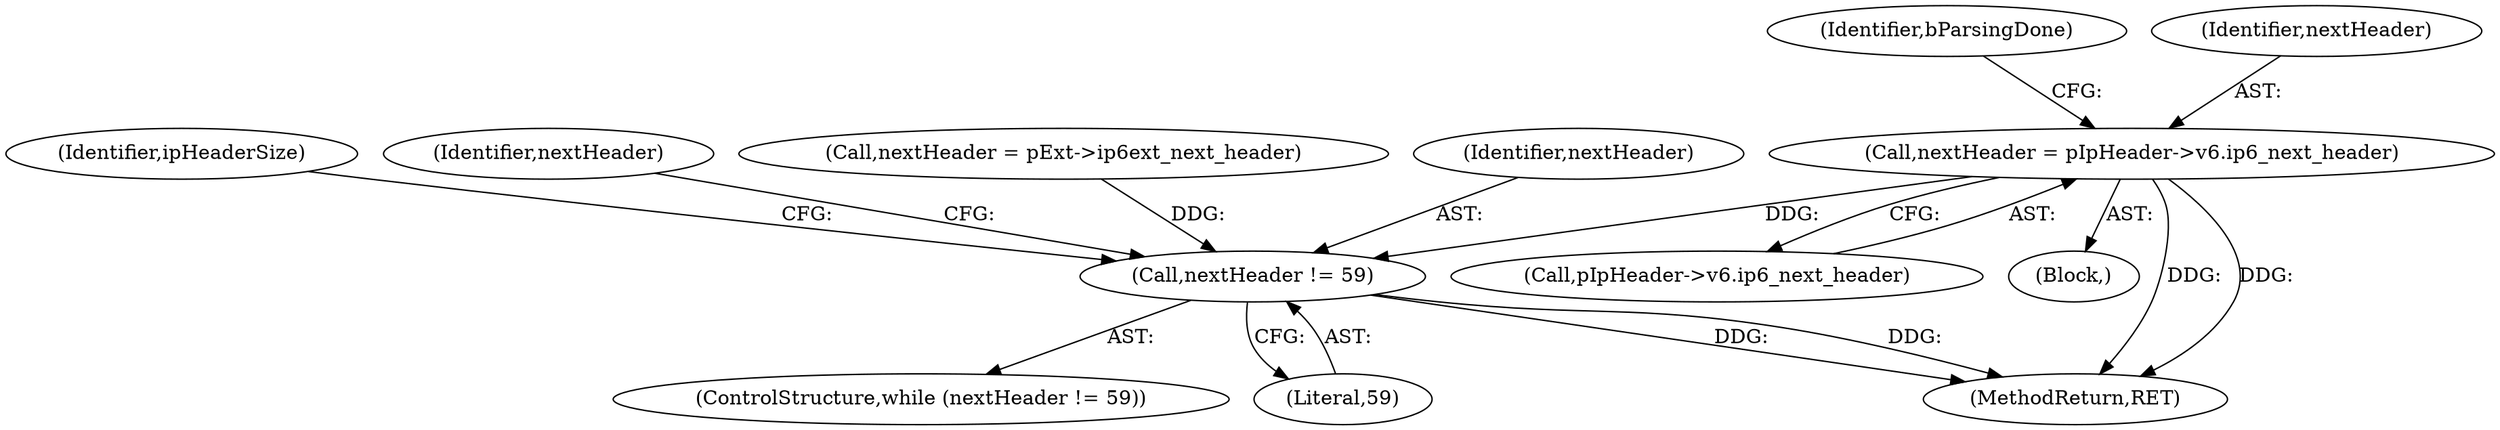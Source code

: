 digraph "0_kvm-guest-drivers-windows_723416fa4210b7464b28eab89cc76252e6193ac1_5@pointer" {
"1000284" [label="(Call,nextHeader = pIpHeader->v6.ip6_next_header)"];
"1000337" [label="(Call,nextHeader != 59)"];
"1000286" [label="(Call,pIpHeader->v6.ip6_next_header)"];
"1000284" [label="(Call,nextHeader = pIpHeader->v6.ip6_next_header)"];
"1000336" [label="(ControlStructure,while (nextHeader != 59))"];
"1000269" [label="(Block,)"];
"1000484" [label="(Identifier,ipHeaderSize)"];
"1000339" [label="(Literal,59)"];
"1000337" [label="(Call,nextHeader != 59)"];
"1000293" [label="(Identifier,bParsingDone)"];
"1000578" [label="(MethodReturn,RET)"];
"1000343" [label="(Identifier,nextHeader)"];
"1000434" [label="(Call,nextHeader = pExt->ip6ext_next_header)"];
"1000338" [label="(Identifier,nextHeader)"];
"1000285" [label="(Identifier,nextHeader)"];
"1000284" -> "1000269"  [label="AST: "];
"1000284" -> "1000286"  [label="CFG: "];
"1000285" -> "1000284"  [label="AST: "];
"1000286" -> "1000284"  [label="AST: "];
"1000293" -> "1000284"  [label="CFG: "];
"1000284" -> "1000578"  [label="DDG: "];
"1000284" -> "1000578"  [label="DDG: "];
"1000284" -> "1000337"  [label="DDG: "];
"1000337" -> "1000336"  [label="AST: "];
"1000337" -> "1000339"  [label="CFG: "];
"1000338" -> "1000337"  [label="AST: "];
"1000339" -> "1000337"  [label="AST: "];
"1000343" -> "1000337"  [label="CFG: "];
"1000484" -> "1000337"  [label="CFG: "];
"1000337" -> "1000578"  [label="DDG: "];
"1000337" -> "1000578"  [label="DDG: "];
"1000434" -> "1000337"  [label="DDG: "];
}
